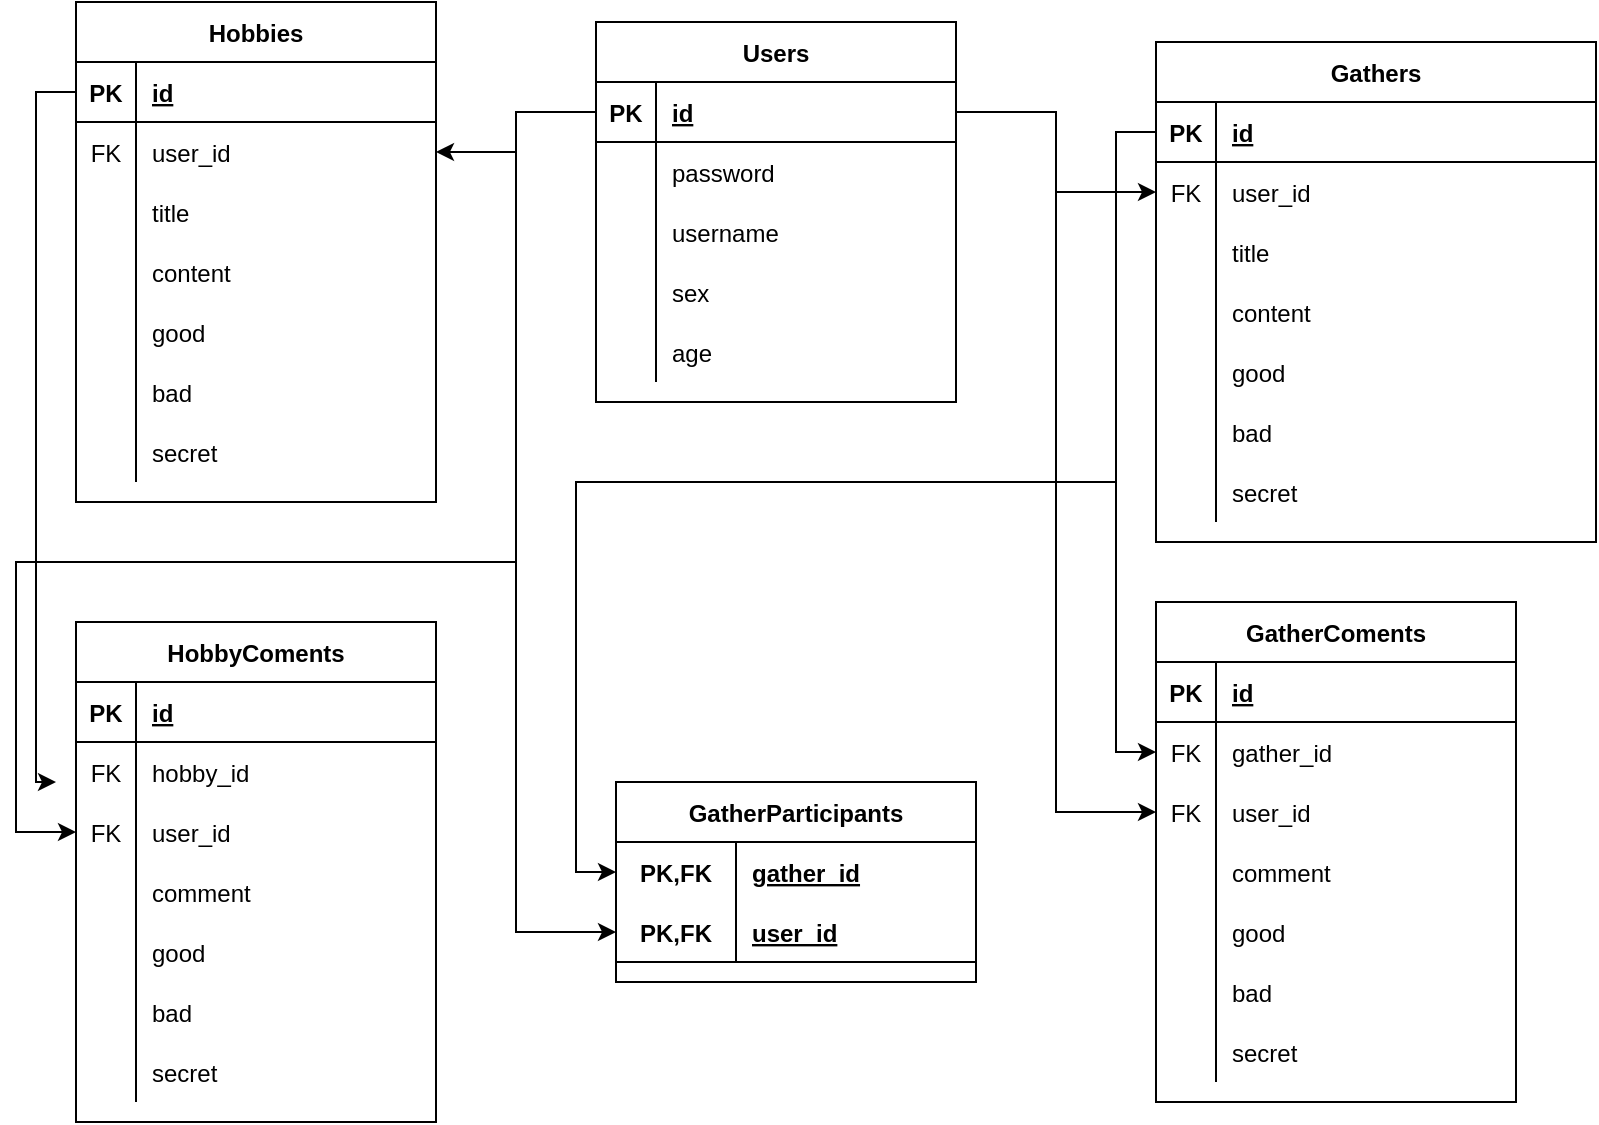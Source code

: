 <mxfile version="13.6.5">
    <diagram id="qDW5GlBrT5l6FJjfBJxO" name="Page-1">
        <mxGraphModel dx="590" dy="589" grid="1" gridSize="10" guides="0" tooltips="1" connect="1" arrows="1" fold="1" page="1" pageScale="1" pageWidth="827" pageHeight="1169" math="0" shadow="0">
            <root>
                <mxCell id="0"/>
                <mxCell id="1" parent="0"/>
                <mxCell id="40" value="Users" style="shape=table;startSize=30;container=1;collapsible=1;childLayout=tableLayout;fixedRows=1;rowLines=0;fontStyle=1;align=center;resizeLast=1;" vertex="1" parent="1">
                    <mxGeometry x="300" y="90" width="180" height="190" as="geometry"/>
                </mxCell>
                <mxCell id="41" value="" style="shape=partialRectangle;collapsible=0;dropTarget=0;pointerEvents=0;fillColor=none;top=0;left=0;bottom=1;right=0;points=[[0,0.5],[1,0.5]];portConstraint=eastwest;" vertex="1" parent="40">
                    <mxGeometry y="30" width="180" height="30" as="geometry"/>
                </mxCell>
                <mxCell id="42" value="PK" style="shape=partialRectangle;connectable=0;fillColor=none;top=0;left=0;bottom=0;right=0;fontStyle=1;overflow=hidden;" vertex="1" parent="41">
                    <mxGeometry width="30" height="30" as="geometry"/>
                </mxCell>
                <mxCell id="43" value="id" style="shape=partialRectangle;connectable=0;fillColor=none;top=0;left=0;bottom=0;right=0;align=left;spacingLeft=6;fontStyle=5;overflow=hidden;" vertex="1" parent="41">
                    <mxGeometry x="30" width="150" height="30" as="geometry"/>
                </mxCell>
                <mxCell id="44" value="" style="shape=partialRectangle;collapsible=0;dropTarget=0;pointerEvents=0;fillColor=none;top=0;left=0;bottom=0;right=0;points=[[0,0.5],[1,0.5]];portConstraint=eastwest;" vertex="1" parent="40">
                    <mxGeometry y="60" width="180" height="30" as="geometry"/>
                </mxCell>
                <mxCell id="45" value="" style="shape=partialRectangle;connectable=0;fillColor=none;top=0;left=0;bottom=0;right=0;editable=1;overflow=hidden;" vertex="1" parent="44">
                    <mxGeometry width="30" height="30" as="geometry"/>
                </mxCell>
                <mxCell id="46" value="password" style="shape=partialRectangle;connectable=0;fillColor=none;top=0;left=0;bottom=0;right=0;align=left;spacingLeft=6;overflow=hidden;" vertex="1" parent="44">
                    <mxGeometry x="30" width="150" height="30" as="geometry"/>
                </mxCell>
                <mxCell id="47" value="" style="shape=partialRectangle;collapsible=0;dropTarget=0;pointerEvents=0;fillColor=none;top=0;left=0;bottom=0;right=0;points=[[0,0.5],[1,0.5]];portConstraint=eastwest;" vertex="1" parent="40">
                    <mxGeometry y="90" width="180" height="30" as="geometry"/>
                </mxCell>
                <mxCell id="48" value="" style="shape=partialRectangle;connectable=0;fillColor=none;top=0;left=0;bottom=0;right=0;editable=1;overflow=hidden;" vertex="1" parent="47">
                    <mxGeometry width="30" height="30" as="geometry"/>
                </mxCell>
                <mxCell id="49" value="username" style="shape=partialRectangle;connectable=0;fillColor=none;top=0;left=0;bottom=0;right=0;align=left;spacingLeft=6;overflow=hidden;" vertex="1" parent="47">
                    <mxGeometry x="30" width="150" height="30" as="geometry"/>
                </mxCell>
                <mxCell id="50" value="" style="shape=partialRectangle;collapsible=0;dropTarget=0;pointerEvents=0;fillColor=none;top=0;left=0;bottom=0;right=0;points=[[0,0.5],[1,0.5]];portConstraint=eastwest;" vertex="1" parent="40">
                    <mxGeometry y="120" width="180" height="30" as="geometry"/>
                </mxCell>
                <mxCell id="51" value="" style="shape=partialRectangle;connectable=0;fillColor=none;top=0;left=0;bottom=0;right=0;editable=1;overflow=hidden;" vertex="1" parent="50">
                    <mxGeometry width="30" height="30" as="geometry"/>
                </mxCell>
                <mxCell id="52" value="sex" style="shape=partialRectangle;connectable=0;fillColor=none;top=0;left=0;bottom=0;right=0;align=left;spacingLeft=6;overflow=hidden;" vertex="1" parent="50">
                    <mxGeometry x="30" width="150" height="30" as="geometry"/>
                </mxCell>
                <mxCell id="59" style="shape=partialRectangle;collapsible=0;dropTarget=0;pointerEvents=0;fillColor=none;top=0;left=0;bottom=0;right=0;points=[[0,0.5],[1,0.5]];portConstraint=eastwest;" vertex="1" parent="40">
                    <mxGeometry y="150" width="180" height="30" as="geometry"/>
                </mxCell>
                <mxCell id="60" style="shape=partialRectangle;connectable=0;fillColor=none;top=0;left=0;bottom=0;right=0;editable=1;overflow=hidden;" vertex="1" parent="59">
                    <mxGeometry width="30" height="30" as="geometry"/>
                </mxCell>
                <mxCell id="61" value="age" style="shape=partialRectangle;connectable=0;fillColor=none;top=0;left=0;bottom=0;right=0;align=left;spacingLeft=6;overflow=hidden;" vertex="1" parent="59">
                    <mxGeometry x="30" width="150" height="30" as="geometry"/>
                </mxCell>
                <mxCell id="106" style="edgeStyle=orthogonalEdgeStyle;rounded=0;orthogonalLoop=1;jettySize=auto;html=1;exitX=1;exitY=0.5;exitDx=0;exitDy=0;entryX=0;entryY=0.5;entryDx=0;entryDy=0;" edge="1" parent="1" source="41" target="7">
                    <mxGeometry relative="1" as="geometry"/>
                </mxCell>
                <mxCell id="3" value="Gathers" style="shape=table;startSize=30;container=1;collapsible=1;childLayout=tableLayout;fixedRows=1;rowLines=0;fontStyle=1;align=center;resizeLast=1;" parent="1" vertex="1">
                    <mxGeometry x="580" y="100" width="220" height="250" as="geometry"/>
                </mxCell>
                <mxCell id="4" value="" style="shape=partialRectangle;collapsible=0;dropTarget=0;pointerEvents=0;fillColor=none;top=0;left=0;bottom=1;right=0;points=[[0,0.5],[1,0.5]];portConstraint=eastwest;" parent="3" vertex="1">
                    <mxGeometry y="30" width="220" height="30" as="geometry"/>
                </mxCell>
                <mxCell id="5" value="PK" style="shape=partialRectangle;connectable=0;fillColor=none;top=0;left=0;bottom=0;right=0;fontStyle=1;overflow=hidden;" parent="4" vertex="1">
                    <mxGeometry width="30" height="30" as="geometry"/>
                </mxCell>
                <mxCell id="6" value="id" style="shape=partialRectangle;connectable=0;fillColor=none;top=0;left=0;bottom=0;right=0;align=left;spacingLeft=6;fontStyle=5;overflow=hidden;" parent="4" vertex="1">
                    <mxGeometry x="30" width="190" height="30" as="geometry"/>
                </mxCell>
                <mxCell id="7" value="" style="shape=partialRectangle;collapsible=0;dropTarget=0;pointerEvents=0;fillColor=none;top=0;left=0;bottom=0;right=0;points=[[0,0.5],[1,0.5]];portConstraint=eastwest;" parent="3" vertex="1">
                    <mxGeometry y="60" width="220" height="30" as="geometry"/>
                </mxCell>
                <mxCell id="8" value="FK" style="shape=partialRectangle;connectable=0;fillColor=none;top=0;left=0;bottom=0;right=0;editable=1;overflow=hidden;" parent="7" vertex="1">
                    <mxGeometry width="30" height="30" as="geometry"/>
                </mxCell>
                <mxCell id="9" value="user_id" style="shape=partialRectangle;connectable=0;fillColor=none;top=0;left=0;bottom=0;right=0;align=left;spacingLeft=6;overflow=hidden;" parent="7" vertex="1">
                    <mxGeometry x="30" width="190" height="30" as="geometry"/>
                </mxCell>
                <mxCell id="10" value="" style="shape=partialRectangle;collapsible=0;dropTarget=0;pointerEvents=0;fillColor=none;top=0;left=0;bottom=0;right=0;points=[[0,0.5],[1,0.5]];portConstraint=eastwest;" parent="3" vertex="1">
                    <mxGeometry y="90" width="220" height="30" as="geometry"/>
                </mxCell>
                <mxCell id="11" value="" style="shape=partialRectangle;connectable=0;fillColor=none;top=0;left=0;bottom=0;right=0;editable=1;overflow=hidden;" parent="10" vertex="1">
                    <mxGeometry width="30" height="30" as="geometry"/>
                </mxCell>
                <mxCell id="12" value="title" style="shape=partialRectangle;connectable=0;fillColor=none;top=0;left=0;bottom=0;right=0;align=left;spacingLeft=6;overflow=hidden;" parent="10" vertex="1">
                    <mxGeometry x="30" width="190" height="30" as="geometry"/>
                </mxCell>
                <mxCell id="13" value="" style="shape=partialRectangle;collapsible=0;dropTarget=0;pointerEvents=0;fillColor=none;top=0;left=0;bottom=0;right=0;points=[[0,0.5],[1,0.5]];portConstraint=eastwest;" parent="3" vertex="1">
                    <mxGeometry y="120" width="220" height="30" as="geometry"/>
                </mxCell>
                <mxCell id="14" value="" style="shape=partialRectangle;connectable=0;fillColor=none;top=0;left=0;bottom=0;right=0;editable=1;overflow=hidden;" parent="13" vertex="1">
                    <mxGeometry width="30" height="30" as="geometry"/>
                </mxCell>
                <mxCell id="15" value="content" style="shape=partialRectangle;connectable=0;fillColor=none;top=0;left=0;bottom=0;right=0;align=left;spacingLeft=6;overflow=hidden;" parent="13" vertex="1">
                    <mxGeometry x="30" width="190" height="30" as="geometry"/>
                </mxCell>
                <mxCell id="16" style="shape=partialRectangle;collapsible=0;dropTarget=0;pointerEvents=0;fillColor=none;top=0;left=0;bottom=0;right=0;points=[[0,0.5],[1,0.5]];portConstraint=eastwest;" parent="3" vertex="1">
                    <mxGeometry y="150" width="220" height="30" as="geometry"/>
                </mxCell>
                <mxCell id="17" style="shape=partialRectangle;connectable=0;fillColor=none;top=0;left=0;bottom=0;right=0;editable=1;overflow=hidden;" parent="16" vertex="1">
                    <mxGeometry width="30" height="30" as="geometry"/>
                </mxCell>
                <mxCell id="18" value="good" style="shape=partialRectangle;connectable=0;fillColor=none;top=0;left=0;bottom=0;right=0;align=left;spacingLeft=6;overflow=hidden;" parent="16" vertex="1">
                    <mxGeometry x="30" width="190" height="30" as="geometry"/>
                </mxCell>
                <mxCell id="28" style="shape=partialRectangle;collapsible=0;dropTarget=0;pointerEvents=0;fillColor=none;top=0;left=0;bottom=0;right=0;points=[[0,0.5],[1,0.5]];portConstraint=eastwest;" vertex="1" parent="3">
                    <mxGeometry y="180" width="220" height="30" as="geometry"/>
                </mxCell>
                <mxCell id="29" style="shape=partialRectangle;connectable=0;fillColor=none;top=0;left=0;bottom=0;right=0;editable=1;overflow=hidden;" vertex="1" parent="28">
                    <mxGeometry width="30" height="30" as="geometry"/>
                </mxCell>
                <mxCell id="30" value="bad" style="shape=partialRectangle;connectable=0;fillColor=none;top=0;left=0;bottom=0;right=0;align=left;spacingLeft=6;overflow=hidden;" vertex="1" parent="28">
                    <mxGeometry x="30" width="190" height="30" as="geometry"/>
                </mxCell>
                <mxCell id="25" style="shape=partialRectangle;collapsible=0;dropTarget=0;pointerEvents=0;fillColor=none;top=0;left=0;bottom=0;right=0;points=[[0,0.5],[1,0.5]];portConstraint=eastwest;" vertex="1" parent="3">
                    <mxGeometry y="210" width="220" height="30" as="geometry"/>
                </mxCell>
                <mxCell id="26" style="shape=partialRectangle;connectable=0;fillColor=none;top=0;left=0;bottom=0;right=0;editable=1;overflow=hidden;" vertex="1" parent="25">
                    <mxGeometry width="30" height="30" as="geometry"/>
                </mxCell>
                <mxCell id="27" value="secret" style="shape=partialRectangle;connectable=0;fillColor=none;top=0;left=0;bottom=0;right=0;align=left;spacingLeft=6;overflow=hidden;" vertex="1" parent="25">
                    <mxGeometry x="30" width="190" height="30" as="geometry"/>
                </mxCell>
                <mxCell id="107" style="edgeStyle=orthogonalEdgeStyle;rounded=0;orthogonalLoop=1;jettySize=auto;html=1;exitX=1;exitY=0.5;exitDx=0;exitDy=0;entryX=0;entryY=0.5;entryDx=0;entryDy=0;" edge="1" parent="1" source="41" target="91">
                    <mxGeometry relative="1" as="geometry">
                        <Array as="points">
                            <mxPoint x="530" y="135"/>
                            <mxPoint x="530" y="485"/>
                        </Array>
                    </mxGeometry>
                </mxCell>
                <mxCell id="110" style="edgeStyle=orthogonalEdgeStyle;rounded=0;orthogonalLoop=1;jettySize=auto;html=1;exitX=0;exitY=0.5;exitDx=0;exitDy=0;entryX=0;entryY=0.5;entryDx=0;entryDy=0;" edge="1" parent="1" source="4" target="88">
                    <mxGeometry relative="1" as="geometry"/>
                </mxCell>
                <mxCell id="62" value="Hobbies" style="shape=table;startSize=30;container=1;collapsible=1;childLayout=tableLayout;fixedRows=1;rowLines=0;fontStyle=1;align=center;resizeLast=1;" vertex="1" parent="1">
                    <mxGeometry x="40" y="80" width="180" height="250" as="geometry"/>
                </mxCell>
                <mxCell id="63" value="" style="shape=partialRectangle;collapsible=0;dropTarget=0;pointerEvents=0;fillColor=none;top=0;left=0;bottom=1;right=0;points=[[0,0.5],[1,0.5]];portConstraint=eastwest;" vertex="1" parent="62">
                    <mxGeometry y="30" width="180" height="30" as="geometry"/>
                </mxCell>
                <mxCell id="64" value="PK" style="shape=partialRectangle;connectable=0;fillColor=none;top=0;left=0;bottom=0;right=0;fontStyle=1;overflow=hidden;" vertex="1" parent="63">
                    <mxGeometry width="30" height="30" as="geometry"/>
                </mxCell>
                <mxCell id="65" value="id" style="shape=partialRectangle;connectable=0;fillColor=none;top=0;left=0;bottom=0;right=0;align=left;spacingLeft=6;fontStyle=5;overflow=hidden;" vertex="1" parent="63">
                    <mxGeometry x="30" width="150" height="30" as="geometry"/>
                </mxCell>
                <mxCell id="66" value="" style="shape=partialRectangle;collapsible=0;dropTarget=0;pointerEvents=0;fillColor=none;top=0;left=0;bottom=0;right=0;points=[[0,0.5],[1,0.5]];portConstraint=eastwest;" vertex="1" parent="62">
                    <mxGeometry y="60" width="180" height="30" as="geometry"/>
                </mxCell>
                <mxCell id="67" value="FK" style="shape=partialRectangle;connectable=0;fillColor=none;top=0;left=0;bottom=0;right=0;editable=1;overflow=hidden;" vertex="1" parent="66">
                    <mxGeometry width="30" height="30" as="geometry"/>
                </mxCell>
                <mxCell id="68" value="user_id" style="shape=partialRectangle;connectable=0;fillColor=none;top=0;left=0;bottom=0;right=0;align=left;spacingLeft=6;overflow=hidden;" vertex="1" parent="66">
                    <mxGeometry x="30" width="150" height="30" as="geometry"/>
                </mxCell>
                <mxCell id="69" value="" style="shape=partialRectangle;collapsible=0;dropTarget=0;pointerEvents=0;fillColor=none;top=0;left=0;bottom=0;right=0;points=[[0,0.5],[1,0.5]];portConstraint=eastwest;" vertex="1" parent="62">
                    <mxGeometry y="90" width="180" height="30" as="geometry"/>
                </mxCell>
                <mxCell id="70" value="" style="shape=partialRectangle;connectable=0;fillColor=none;top=0;left=0;bottom=0;right=0;editable=1;overflow=hidden;" vertex="1" parent="69">
                    <mxGeometry width="30" height="30" as="geometry"/>
                </mxCell>
                <mxCell id="71" value="title" style="shape=partialRectangle;connectable=0;fillColor=none;top=0;left=0;bottom=0;right=0;align=left;spacingLeft=6;overflow=hidden;" vertex="1" parent="69">
                    <mxGeometry x="30" width="150" height="30" as="geometry"/>
                </mxCell>
                <mxCell id="72" value="" style="shape=partialRectangle;collapsible=0;dropTarget=0;pointerEvents=0;fillColor=none;top=0;left=0;bottom=0;right=0;points=[[0,0.5],[1,0.5]];portConstraint=eastwest;" vertex="1" parent="62">
                    <mxGeometry y="120" width="180" height="30" as="geometry"/>
                </mxCell>
                <mxCell id="73" value="" style="shape=partialRectangle;connectable=0;fillColor=none;top=0;left=0;bottom=0;right=0;editable=1;overflow=hidden;" vertex="1" parent="72">
                    <mxGeometry width="30" height="30" as="geometry"/>
                </mxCell>
                <mxCell id="74" value="content" style="shape=partialRectangle;connectable=0;fillColor=none;top=0;left=0;bottom=0;right=0;align=left;spacingLeft=6;overflow=hidden;" vertex="1" parent="72">
                    <mxGeometry x="30" width="150" height="30" as="geometry"/>
                </mxCell>
                <mxCell id="75" style="shape=partialRectangle;collapsible=0;dropTarget=0;pointerEvents=0;fillColor=none;top=0;left=0;bottom=0;right=0;points=[[0,0.5],[1,0.5]];portConstraint=eastwest;" vertex="1" parent="62">
                    <mxGeometry y="150" width="180" height="30" as="geometry"/>
                </mxCell>
                <mxCell id="76" style="shape=partialRectangle;connectable=0;fillColor=none;top=0;left=0;bottom=0;right=0;editable=1;overflow=hidden;" vertex="1" parent="75">
                    <mxGeometry width="30" height="30" as="geometry"/>
                </mxCell>
                <mxCell id="77" value="good" style="shape=partialRectangle;connectable=0;fillColor=none;top=0;left=0;bottom=0;right=0;align=left;spacingLeft=6;overflow=hidden;" vertex="1" parent="75">
                    <mxGeometry x="30" width="150" height="30" as="geometry"/>
                </mxCell>
                <mxCell id="78" style="shape=partialRectangle;collapsible=0;dropTarget=0;pointerEvents=0;fillColor=none;top=0;left=0;bottom=0;right=0;points=[[0,0.5],[1,0.5]];portConstraint=eastwest;" vertex="1" parent="62">
                    <mxGeometry y="180" width="180" height="30" as="geometry"/>
                </mxCell>
                <mxCell id="79" style="shape=partialRectangle;connectable=0;fillColor=none;top=0;left=0;bottom=0;right=0;editable=1;overflow=hidden;" vertex="1" parent="78">
                    <mxGeometry width="30" height="30" as="geometry"/>
                </mxCell>
                <mxCell id="80" value="bad" style="shape=partialRectangle;connectable=0;fillColor=none;top=0;left=0;bottom=0;right=0;align=left;spacingLeft=6;overflow=hidden;" vertex="1" parent="78">
                    <mxGeometry x="30" width="150" height="30" as="geometry"/>
                </mxCell>
                <mxCell id="81" style="shape=partialRectangle;collapsible=0;dropTarget=0;pointerEvents=0;fillColor=none;top=0;left=0;bottom=0;right=0;points=[[0,0.5],[1,0.5]];portConstraint=eastwest;" vertex="1" parent="62">
                    <mxGeometry y="210" width="180" height="30" as="geometry"/>
                </mxCell>
                <mxCell id="82" style="shape=partialRectangle;connectable=0;fillColor=none;top=0;left=0;bottom=0;right=0;editable=1;overflow=hidden;" vertex="1" parent="81">
                    <mxGeometry width="30" height="30" as="geometry"/>
                </mxCell>
                <mxCell id="83" value="secret" style="shape=partialRectangle;connectable=0;fillColor=none;top=0;left=0;bottom=0;right=0;align=left;spacingLeft=6;overflow=hidden;" vertex="1" parent="81">
                    <mxGeometry x="30" width="150" height="30" as="geometry"/>
                </mxCell>
                <mxCell id="111" style="edgeStyle=orthogonalEdgeStyle;rounded=0;orthogonalLoop=1;jettySize=auto;html=1;exitX=0;exitY=0.5;exitDx=0;exitDy=0;entryX=1;entryY=0.5;entryDx=0;entryDy=0;" edge="1" parent="1" source="41" target="66">
                    <mxGeometry relative="1" as="geometry"/>
                </mxCell>
                <mxCell id="112" value="HobbyComents" style="shape=table;startSize=30;container=1;collapsible=1;childLayout=tableLayout;fixedRows=1;rowLines=0;fontStyle=1;align=center;resizeLast=1;" vertex="1" parent="1">
                    <mxGeometry x="40" y="390" width="180" height="250" as="geometry"/>
                </mxCell>
                <mxCell id="113" value="" style="shape=partialRectangle;collapsible=0;dropTarget=0;pointerEvents=0;fillColor=none;top=0;left=0;bottom=1;right=0;points=[[0,0.5],[1,0.5]];portConstraint=eastwest;" vertex="1" parent="112">
                    <mxGeometry y="30" width="180" height="30" as="geometry"/>
                </mxCell>
                <mxCell id="114" value="PK" style="shape=partialRectangle;connectable=0;fillColor=none;top=0;left=0;bottom=0;right=0;fontStyle=1;overflow=hidden;" vertex="1" parent="113">
                    <mxGeometry width="30" height="30" as="geometry"/>
                </mxCell>
                <mxCell id="115" value="id" style="shape=partialRectangle;connectable=0;fillColor=none;top=0;left=0;bottom=0;right=0;align=left;spacingLeft=6;fontStyle=5;overflow=hidden;" vertex="1" parent="113">
                    <mxGeometry x="30" width="150" height="30" as="geometry"/>
                </mxCell>
                <mxCell id="116" value="" style="shape=partialRectangle;collapsible=0;dropTarget=0;pointerEvents=0;fillColor=none;top=0;left=0;bottom=0;right=0;points=[[0,0.5],[1,0.5]];portConstraint=eastwest;" vertex="1" parent="112">
                    <mxGeometry y="60" width="180" height="30" as="geometry"/>
                </mxCell>
                <mxCell id="117" value="FK" style="shape=partialRectangle;connectable=0;fillColor=none;top=0;left=0;bottom=0;right=0;editable=1;overflow=hidden;" vertex="1" parent="116">
                    <mxGeometry width="30" height="30" as="geometry"/>
                </mxCell>
                <mxCell id="118" value="hobby_id" style="shape=partialRectangle;connectable=0;fillColor=none;top=0;left=0;bottom=0;right=0;align=left;spacingLeft=6;overflow=hidden;" vertex="1" parent="116">
                    <mxGeometry x="30" width="150" height="30" as="geometry"/>
                </mxCell>
                <mxCell id="119" value="" style="shape=partialRectangle;collapsible=0;dropTarget=0;pointerEvents=0;fillColor=none;top=0;left=0;bottom=0;right=0;points=[[0,0.5],[1,0.5]];portConstraint=eastwest;" vertex="1" parent="112">
                    <mxGeometry y="90" width="180" height="30" as="geometry"/>
                </mxCell>
                <mxCell id="120" value="FK" style="shape=partialRectangle;connectable=0;fillColor=none;top=0;left=0;bottom=0;right=0;editable=1;overflow=hidden;" vertex="1" parent="119">
                    <mxGeometry width="30" height="30" as="geometry"/>
                </mxCell>
                <mxCell id="121" value="user_id" style="shape=partialRectangle;connectable=0;fillColor=none;top=0;left=0;bottom=0;right=0;align=left;spacingLeft=6;overflow=hidden;" vertex="1" parent="119">
                    <mxGeometry x="30" width="150" height="30" as="geometry"/>
                </mxCell>
                <mxCell id="122" value="" style="shape=partialRectangle;collapsible=0;dropTarget=0;pointerEvents=0;fillColor=none;top=0;left=0;bottom=0;right=0;points=[[0,0.5],[1,0.5]];portConstraint=eastwest;" vertex="1" parent="112">
                    <mxGeometry y="120" width="180" height="30" as="geometry"/>
                </mxCell>
                <mxCell id="123" value="" style="shape=partialRectangle;connectable=0;fillColor=none;top=0;left=0;bottom=0;right=0;editable=1;overflow=hidden;" vertex="1" parent="122">
                    <mxGeometry width="30" height="30" as="geometry"/>
                </mxCell>
                <mxCell id="124" value="comment" style="shape=partialRectangle;connectable=0;fillColor=none;top=0;left=0;bottom=0;right=0;align=left;spacingLeft=6;overflow=hidden;" vertex="1" parent="122">
                    <mxGeometry x="30" width="150" height="30" as="geometry"/>
                </mxCell>
                <mxCell id="125" style="shape=partialRectangle;collapsible=0;dropTarget=0;pointerEvents=0;fillColor=none;top=0;left=0;bottom=0;right=0;points=[[0,0.5],[1,0.5]];portConstraint=eastwest;" vertex="1" parent="112">
                    <mxGeometry y="150" width="180" height="30" as="geometry"/>
                </mxCell>
                <mxCell id="126" style="shape=partialRectangle;connectable=0;fillColor=none;top=0;left=0;bottom=0;right=0;editable=1;overflow=hidden;" vertex="1" parent="125">
                    <mxGeometry width="30" height="30" as="geometry"/>
                </mxCell>
                <mxCell id="127" value="good" style="shape=partialRectangle;connectable=0;fillColor=none;top=0;left=0;bottom=0;right=0;align=left;spacingLeft=6;overflow=hidden;" vertex="1" parent="125">
                    <mxGeometry x="30" width="150" height="30" as="geometry"/>
                </mxCell>
                <mxCell id="128" style="shape=partialRectangle;collapsible=0;dropTarget=0;pointerEvents=0;fillColor=none;top=0;left=0;bottom=0;right=0;points=[[0,0.5],[1,0.5]];portConstraint=eastwest;" vertex="1" parent="112">
                    <mxGeometry y="180" width="180" height="30" as="geometry"/>
                </mxCell>
                <mxCell id="129" style="shape=partialRectangle;connectable=0;fillColor=none;top=0;left=0;bottom=0;right=0;editable=1;overflow=hidden;" vertex="1" parent="128">
                    <mxGeometry width="30" height="30" as="geometry"/>
                </mxCell>
                <mxCell id="130" value="bad" style="shape=partialRectangle;connectable=0;fillColor=none;top=0;left=0;bottom=0;right=0;align=left;spacingLeft=6;overflow=hidden;" vertex="1" parent="128">
                    <mxGeometry x="30" width="150" height="30" as="geometry"/>
                </mxCell>
                <mxCell id="131" style="shape=partialRectangle;collapsible=0;dropTarget=0;pointerEvents=0;fillColor=none;top=0;left=0;bottom=0;right=0;points=[[0,0.5],[1,0.5]];portConstraint=eastwest;" vertex="1" parent="112">
                    <mxGeometry y="210" width="180" height="30" as="geometry"/>
                </mxCell>
                <mxCell id="132" style="shape=partialRectangle;connectable=0;fillColor=none;top=0;left=0;bottom=0;right=0;editable=1;overflow=hidden;" vertex="1" parent="131">
                    <mxGeometry width="30" height="30" as="geometry"/>
                </mxCell>
                <mxCell id="133" value="secret" style="shape=partialRectangle;connectable=0;fillColor=none;top=0;left=0;bottom=0;right=0;align=left;spacingLeft=6;overflow=hidden;" vertex="1" parent="131">
                    <mxGeometry x="30" width="150" height="30" as="geometry"/>
                </mxCell>
                <mxCell id="134" style="edgeStyle=orthogonalEdgeStyle;rounded=0;orthogonalLoop=1;jettySize=auto;html=1;exitX=0;exitY=0.5;exitDx=0;exitDy=0;" edge="1" parent="1" source="63">
                    <mxGeometry relative="1" as="geometry">
                        <mxPoint x="30" y="470" as="targetPoint"/>
                        <Array as="points">
                            <mxPoint x="20" y="125"/>
                            <mxPoint x="20" y="470"/>
                        </Array>
                    </mxGeometry>
                </mxCell>
                <mxCell id="135" style="edgeStyle=orthogonalEdgeStyle;rounded=0;orthogonalLoop=1;jettySize=auto;html=1;exitX=0;exitY=0.5;exitDx=0;exitDy=0;entryX=0;entryY=0.5;entryDx=0;entryDy=0;" edge="1" parent="1" source="41" target="119">
                    <mxGeometry relative="1" as="geometry">
                        <Array as="points">
                            <mxPoint x="260" y="135"/>
                            <mxPoint x="260" y="360"/>
                            <mxPoint x="10" y="360"/>
                            <mxPoint x="10" y="495"/>
                        </Array>
                    </mxGeometry>
                </mxCell>
                <mxCell id="84" value="GatherComents" style="shape=table;startSize=30;container=1;collapsible=1;childLayout=tableLayout;fixedRows=1;rowLines=0;fontStyle=1;align=center;resizeLast=1;" vertex="1" parent="1">
                    <mxGeometry x="580" y="380" width="180" height="250" as="geometry"/>
                </mxCell>
                <mxCell id="85" value="" style="shape=partialRectangle;collapsible=0;dropTarget=0;pointerEvents=0;fillColor=none;top=0;left=0;bottom=1;right=0;points=[[0,0.5],[1,0.5]];portConstraint=eastwest;" vertex="1" parent="84">
                    <mxGeometry y="30" width="180" height="30" as="geometry"/>
                </mxCell>
                <mxCell id="86" value="PK" style="shape=partialRectangle;connectable=0;fillColor=none;top=0;left=0;bottom=0;right=0;fontStyle=1;overflow=hidden;" vertex="1" parent="85">
                    <mxGeometry width="30" height="30" as="geometry"/>
                </mxCell>
                <mxCell id="87" value="id" style="shape=partialRectangle;connectable=0;fillColor=none;top=0;left=0;bottom=0;right=0;align=left;spacingLeft=6;fontStyle=5;overflow=hidden;" vertex="1" parent="85">
                    <mxGeometry x="30" width="150" height="30" as="geometry"/>
                </mxCell>
                <mxCell id="88" value="" style="shape=partialRectangle;collapsible=0;dropTarget=0;pointerEvents=0;fillColor=none;top=0;left=0;bottom=0;right=0;points=[[0,0.5],[1,0.5]];portConstraint=eastwest;" vertex="1" parent="84">
                    <mxGeometry y="60" width="180" height="30" as="geometry"/>
                </mxCell>
                <mxCell id="89" value="FK" style="shape=partialRectangle;connectable=0;fillColor=none;top=0;left=0;bottom=0;right=0;editable=1;overflow=hidden;" vertex="1" parent="88">
                    <mxGeometry width="30" height="30" as="geometry"/>
                </mxCell>
                <mxCell id="90" value="gather_id" style="shape=partialRectangle;connectable=0;fillColor=none;top=0;left=0;bottom=0;right=0;align=left;spacingLeft=6;overflow=hidden;" vertex="1" parent="88">
                    <mxGeometry x="30" width="150" height="30" as="geometry"/>
                </mxCell>
                <mxCell id="91" value="" style="shape=partialRectangle;collapsible=0;dropTarget=0;pointerEvents=0;fillColor=none;top=0;left=0;bottom=0;right=0;points=[[0,0.5],[1,0.5]];portConstraint=eastwest;" vertex="1" parent="84">
                    <mxGeometry y="90" width="180" height="30" as="geometry"/>
                </mxCell>
                <mxCell id="92" value="FK" style="shape=partialRectangle;connectable=0;fillColor=none;top=0;left=0;bottom=0;right=0;editable=1;overflow=hidden;" vertex="1" parent="91">
                    <mxGeometry width="30" height="30" as="geometry"/>
                </mxCell>
                <mxCell id="93" value="user_id" style="shape=partialRectangle;connectable=0;fillColor=none;top=0;left=0;bottom=0;right=0;align=left;spacingLeft=6;overflow=hidden;" vertex="1" parent="91">
                    <mxGeometry x="30" width="150" height="30" as="geometry"/>
                </mxCell>
                <mxCell id="94" value="" style="shape=partialRectangle;collapsible=0;dropTarget=0;pointerEvents=0;fillColor=none;top=0;left=0;bottom=0;right=0;points=[[0,0.5],[1,0.5]];portConstraint=eastwest;" vertex="1" parent="84">
                    <mxGeometry y="120" width="180" height="30" as="geometry"/>
                </mxCell>
                <mxCell id="95" value="" style="shape=partialRectangle;connectable=0;fillColor=none;top=0;left=0;bottom=0;right=0;editable=1;overflow=hidden;" vertex="1" parent="94">
                    <mxGeometry width="30" height="30" as="geometry"/>
                </mxCell>
                <mxCell id="96" value="comment" style="shape=partialRectangle;connectable=0;fillColor=none;top=0;left=0;bottom=0;right=0;align=left;spacingLeft=6;overflow=hidden;" vertex="1" parent="94">
                    <mxGeometry x="30" width="150" height="30" as="geometry"/>
                </mxCell>
                <mxCell id="103" style="shape=partialRectangle;collapsible=0;dropTarget=0;pointerEvents=0;fillColor=none;top=0;left=0;bottom=0;right=0;points=[[0,0.5],[1,0.5]];portConstraint=eastwest;" vertex="1" parent="84">
                    <mxGeometry y="150" width="180" height="30" as="geometry"/>
                </mxCell>
                <mxCell id="104" style="shape=partialRectangle;connectable=0;fillColor=none;top=0;left=0;bottom=0;right=0;editable=1;overflow=hidden;" vertex="1" parent="103">
                    <mxGeometry width="30" height="30" as="geometry"/>
                </mxCell>
                <mxCell id="105" value="good" style="shape=partialRectangle;connectable=0;fillColor=none;top=0;left=0;bottom=0;right=0;align=left;spacingLeft=6;overflow=hidden;" vertex="1" parent="103">
                    <mxGeometry x="30" width="150" height="30" as="geometry"/>
                </mxCell>
                <mxCell id="100" style="shape=partialRectangle;collapsible=0;dropTarget=0;pointerEvents=0;fillColor=none;top=0;left=0;bottom=0;right=0;points=[[0,0.5],[1,0.5]];portConstraint=eastwest;" vertex="1" parent="84">
                    <mxGeometry y="180" width="180" height="30" as="geometry"/>
                </mxCell>
                <mxCell id="101" style="shape=partialRectangle;connectable=0;fillColor=none;top=0;left=0;bottom=0;right=0;editable=1;overflow=hidden;" vertex="1" parent="100">
                    <mxGeometry width="30" height="30" as="geometry"/>
                </mxCell>
                <mxCell id="102" value="bad" style="shape=partialRectangle;connectable=0;fillColor=none;top=0;left=0;bottom=0;right=0;align=left;spacingLeft=6;overflow=hidden;" vertex="1" parent="100">
                    <mxGeometry x="30" width="150" height="30" as="geometry"/>
                </mxCell>
                <mxCell id="97" style="shape=partialRectangle;collapsible=0;dropTarget=0;pointerEvents=0;fillColor=none;top=0;left=0;bottom=0;right=0;points=[[0,0.5],[1,0.5]];portConstraint=eastwest;" vertex="1" parent="84">
                    <mxGeometry y="210" width="180" height="30" as="geometry"/>
                </mxCell>
                <mxCell id="98" style="shape=partialRectangle;connectable=0;fillColor=none;top=0;left=0;bottom=0;right=0;editable=1;overflow=hidden;" vertex="1" parent="97">
                    <mxGeometry width="30" height="30" as="geometry"/>
                </mxCell>
                <mxCell id="99" value="secret" style="shape=partialRectangle;connectable=0;fillColor=none;top=0;left=0;bottom=0;right=0;align=left;spacingLeft=6;overflow=hidden;" vertex="1" parent="97">
                    <mxGeometry x="30" width="150" height="30" as="geometry"/>
                </mxCell>
                <mxCell id="179" style="edgeStyle=orthogonalEdgeStyle;rounded=0;orthogonalLoop=1;jettySize=auto;html=1;exitX=0;exitY=0.5;exitDx=0;exitDy=0;entryX=0;entryY=0.5;entryDx=0;entryDy=0;" edge="1" parent="1" source="4" target="166">
                    <mxGeometry relative="1" as="geometry">
                        <Array as="points">
                            <mxPoint x="560" y="145"/>
                            <mxPoint x="560" y="320"/>
                            <mxPoint x="290" y="320"/>
                            <mxPoint x="290" y="515"/>
                        </Array>
                    </mxGeometry>
                </mxCell>
                <mxCell id="165" value="GatherParticipants" style="shape=table;startSize=30;container=1;collapsible=1;childLayout=tableLayout;fixedRows=1;rowLines=0;fontStyle=1;align=center;resizeLast=1;" vertex="1" parent="1">
                    <mxGeometry x="310" y="470" width="180" height="100" as="geometry"/>
                </mxCell>
                <mxCell id="166" value="" style="shape=partialRectangle;collapsible=0;dropTarget=0;pointerEvents=0;fillColor=none;top=0;left=0;bottom=0;right=0;points=[[0,0.5],[1,0.5]];portConstraint=eastwest;" vertex="1" parent="165">
                    <mxGeometry y="30" width="180" height="30" as="geometry"/>
                </mxCell>
                <mxCell id="167" value="PK,FK" style="shape=partialRectangle;connectable=0;fillColor=none;top=0;left=0;bottom=0;right=0;fontStyle=1;overflow=hidden;" vertex="1" parent="166">
                    <mxGeometry width="60" height="30" as="geometry"/>
                </mxCell>
                <mxCell id="168" value="gather_id" style="shape=partialRectangle;connectable=0;fillColor=none;top=0;left=0;bottom=0;right=0;align=left;spacingLeft=6;fontStyle=5;overflow=hidden;" vertex="1" parent="166">
                    <mxGeometry x="60" width="120" height="30" as="geometry"/>
                </mxCell>
                <mxCell id="169" value="" style="shape=partialRectangle;collapsible=0;dropTarget=0;pointerEvents=0;fillColor=none;top=0;left=0;bottom=1;right=0;points=[[0,0.5],[1,0.5]];portConstraint=eastwest;" vertex="1" parent="165">
                    <mxGeometry y="60" width="180" height="30" as="geometry"/>
                </mxCell>
                <mxCell id="170" value="PK,FK" style="shape=partialRectangle;connectable=0;fillColor=none;top=0;left=0;bottom=0;right=0;fontStyle=1;overflow=hidden;" vertex="1" parent="169">
                    <mxGeometry width="60" height="30" as="geometry"/>
                </mxCell>
                <mxCell id="171" value="user_id" style="shape=partialRectangle;connectable=0;fillColor=none;top=0;left=0;bottom=0;right=0;align=left;spacingLeft=6;fontStyle=5;overflow=hidden;" vertex="1" parent="169">
                    <mxGeometry x="60" width="120" height="30" as="geometry"/>
                </mxCell>
                <mxCell id="180" style="edgeStyle=orthogonalEdgeStyle;rounded=0;orthogonalLoop=1;jettySize=auto;html=1;exitX=0;exitY=0.5;exitDx=0;exitDy=0;entryX=0;entryY=0.5;entryDx=0;entryDy=0;" edge="1" parent="1" source="41" target="169">
                    <mxGeometry relative="1" as="geometry">
                        <Array as="points">
                            <mxPoint x="260" y="135"/>
                            <mxPoint x="260" y="545"/>
                        </Array>
                    </mxGeometry>
                </mxCell>
            </root>
        </mxGraphModel>
    </diagram>
</mxfile>